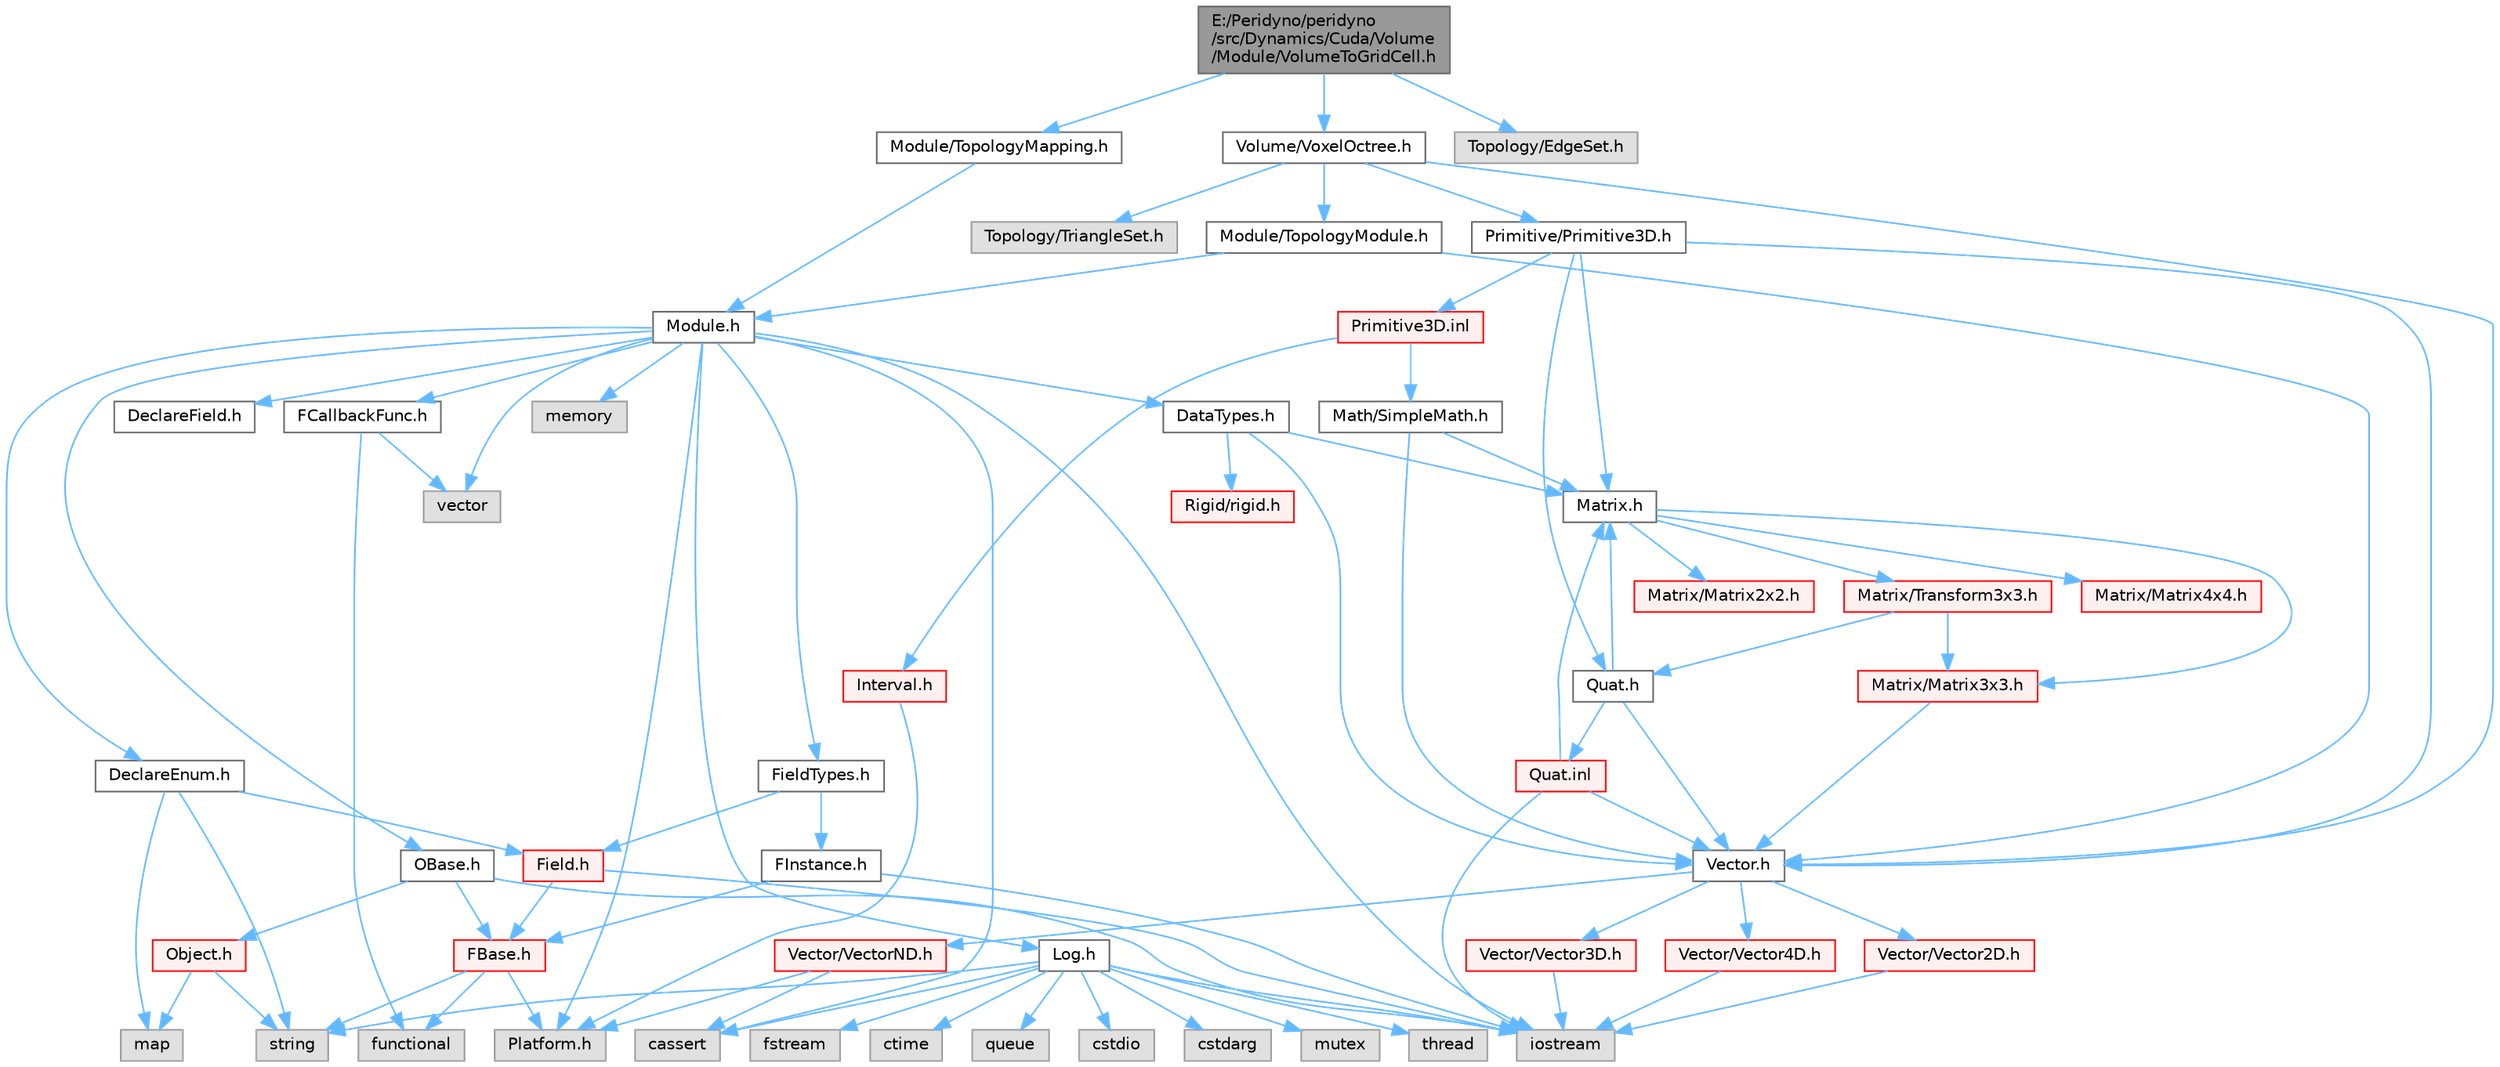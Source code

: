 digraph "E:/Peridyno/peridyno/src/Dynamics/Cuda/Volume/Module/VolumeToGridCell.h"
{
 // LATEX_PDF_SIZE
  bgcolor="transparent";
  edge [fontname=Helvetica,fontsize=10,labelfontname=Helvetica,labelfontsize=10];
  node [fontname=Helvetica,fontsize=10,shape=box,height=0.2,width=0.4];
  Node1 [id="Node000001",label="E:/Peridyno/peridyno\l/src/Dynamics/Cuda/Volume\l/Module/VolumeToGridCell.h",height=0.2,width=0.4,color="gray40", fillcolor="grey60", style="filled", fontcolor="black",tooltip=" "];
  Node1 -> Node2 [id="edge1_Node000001_Node000002",color="steelblue1",style="solid",tooltip=" "];
  Node2 [id="Node000002",label="Module/TopologyMapping.h",height=0.2,width=0.4,color="grey40", fillcolor="white", style="filled",URL="$_topology_mapping_8h.html",tooltip=" "];
  Node2 -> Node3 [id="edge2_Node000002_Node000003",color="steelblue1",style="solid",tooltip=" "];
  Node3 [id="Node000003",label="Module.h",height=0.2,width=0.4,color="grey40", fillcolor="white", style="filled",URL="$_module_8h.html",tooltip=" "];
  Node3 -> Node4 [id="edge3_Node000003_Node000004",color="steelblue1",style="solid",tooltip=" "];
  Node4 [id="Node000004",label="Platform.h",height=0.2,width=0.4,color="grey60", fillcolor="#E0E0E0", style="filled",tooltip=" "];
  Node3 -> Node5 [id="edge4_Node000003_Node000005",color="steelblue1",style="solid",tooltip=" "];
  Node5 [id="Node000005",label="memory",height=0.2,width=0.4,color="grey60", fillcolor="#E0E0E0", style="filled",tooltip=" "];
  Node3 -> Node6 [id="edge5_Node000003_Node000006",color="steelblue1",style="solid",tooltip=" "];
  Node6 [id="Node000006",label="vector",height=0.2,width=0.4,color="grey60", fillcolor="#E0E0E0", style="filled",tooltip=" "];
  Node3 -> Node7 [id="edge6_Node000003_Node000007",color="steelblue1",style="solid",tooltip=" "];
  Node7 [id="Node000007",label="cassert",height=0.2,width=0.4,color="grey60", fillcolor="#E0E0E0", style="filled",tooltip=" "];
  Node3 -> Node8 [id="edge7_Node000003_Node000008",color="steelblue1",style="solid",tooltip=" "];
  Node8 [id="Node000008",label="iostream",height=0.2,width=0.4,color="grey60", fillcolor="#E0E0E0", style="filled",tooltip=" "];
  Node3 -> Node9 [id="edge8_Node000003_Node000009",color="steelblue1",style="solid",tooltip=" "];
  Node9 [id="Node000009",label="OBase.h",height=0.2,width=0.4,color="grey40", fillcolor="white", style="filled",URL="$_o_base_8h.html",tooltip=" "];
  Node9 -> Node8 [id="edge9_Node000009_Node000008",color="steelblue1",style="solid",tooltip=" "];
  Node9 -> Node10 [id="edge10_Node000009_Node000010",color="steelblue1",style="solid",tooltip=" "];
  Node10 [id="Node000010",label="FBase.h",height=0.2,width=0.4,color="red", fillcolor="#FFF0F0", style="filled",URL="$_f_base_8h.html",tooltip=" "];
  Node10 -> Node4 [id="edge11_Node000010_Node000004",color="steelblue1",style="solid",tooltip=" "];
  Node10 -> Node13 [id="edge12_Node000010_Node000013",color="steelblue1",style="solid",tooltip=" "];
  Node13 [id="Node000013",label="string",height=0.2,width=0.4,color="grey60", fillcolor="#E0E0E0", style="filled",tooltip=" "];
  Node10 -> Node14 [id="edge13_Node000010_Node000014",color="steelblue1",style="solid",tooltip=" "];
  Node14 [id="Node000014",label="functional",height=0.2,width=0.4,color="grey60", fillcolor="#E0E0E0", style="filled",tooltip=" "];
  Node9 -> Node16 [id="edge14_Node000009_Node000016",color="steelblue1",style="solid",tooltip=" "];
  Node16 [id="Node000016",label="Object.h",height=0.2,width=0.4,color="red", fillcolor="#FFF0F0", style="filled",URL="$_object_8h.html",tooltip=" "];
  Node16 -> Node13 [id="edge15_Node000016_Node000013",color="steelblue1",style="solid",tooltip=" "];
  Node16 -> Node18 [id="edge16_Node000016_Node000018",color="steelblue1",style="solid",tooltip=" "];
  Node18 [id="Node000018",label="map",height=0.2,width=0.4,color="grey60", fillcolor="#E0E0E0", style="filled",tooltip=" "];
  Node3 -> Node19 [id="edge17_Node000003_Node000019",color="steelblue1",style="solid",tooltip=" "];
  Node19 [id="Node000019",label="Log.h",height=0.2,width=0.4,color="grey40", fillcolor="white", style="filled",URL="$_log_8h.html",tooltip=" "];
  Node19 -> Node20 [id="edge18_Node000019_Node000020",color="steelblue1",style="solid",tooltip=" "];
  Node20 [id="Node000020",label="mutex",height=0.2,width=0.4,color="grey60", fillcolor="#E0E0E0", style="filled",tooltip=" "];
  Node19 -> Node21 [id="edge19_Node000019_Node000021",color="steelblue1",style="solid",tooltip=" "];
  Node21 [id="Node000021",label="thread",height=0.2,width=0.4,color="grey60", fillcolor="#E0E0E0", style="filled",tooltip=" "];
  Node19 -> Node13 [id="edge20_Node000019_Node000013",color="steelblue1",style="solid",tooltip=" "];
  Node19 -> Node22 [id="edge21_Node000019_Node000022",color="steelblue1",style="solid",tooltip=" "];
  Node22 [id="Node000022",label="fstream",height=0.2,width=0.4,color="grey60", fillcolor="#E0E0E0", style="filled",tooltip=" "];
  Node19 -> Node8 [id="edge22_Node000019_Node000008",color="steelblue1",style="solid",tooltip=" "];
  Node19 -> Node23 [id="edge23_Node000019_Node000023",color="steelblue1",style="solid",tooltip=" "];
  Node23 [id="Node000023",label="ctime",height=0.2,width=0.4,color="grey60", fillcolor="#E0E0E0", style="filled",tooltip=" "];
  Node19 -> Node24 [id="edge24_Node000019_Node000024",color="steelblue1",style="solid",tooltip=" "];
  Node24 [id="Node000024",label="queue",height=0.2,width=0.4,color="grey60", fillcolor="#E0E0E0", style="filled",tooltip=" "];
  Node19 -> Node25 [id="edge25_Node000019_Node000025",color="steelblue1",style="solid",tooltip=" "];
  Node25 [id="Node000025",label="cstdio",height=0.2,width=0.4,color="grey60", fillcolor="#E0E0E0", style="filled",tooltip=" "];
  Node19 -> Node7 [id="edge26_Node000019_Node000007",color="steelblue1",style="solid",tooltip=" "];
  Node19 -> Node26 [id="edge27_Node000019_Node000026",color="steelblue1",style="solid",tooltip=" "];
  Node26 [id="Node000026",label="cstdarg",height=0.2,width=0.4,color="grey60", fillcolor="#E0E0E0", style="filled",tooltip=" "];
  Node3 -> Node27 [id="edge28_Node000003_Node000027",color="steelblue1",style="solid",tooltip=" "];
  Node27 [id="Node000027",label="DataTypes.h",height=0.2,width=0.4,color="grey40", fillcolor="white", style="filled",URL="$_data_types_8h.html",tooltip=" "];
  Node27 -> Node28 [id="edge29_Node000027_Node000028",color="steelblue1",style="solid",tooltip=" "];
  Node28 [id="Node000028",label="Vector.h",height=0.2,width=0.4,color="grey40", fillcolor="white", style="filled",URL="$_vector_8h.html",tooltip=" "];
  Node28 -> Node29 [id="edge30_Node000028_Node000029",color="steelblue1",style="solid",tooltip=" "];
  Node29 [id="Node000029",label="Vector/Vector2D.h",height=0.2,width=0.4,color="red", fillcolor="#FFF0F0", style="filled",URL="$_vector2_d_8h.html",tooltip=" "];
  Node29 -> Node8 [id="edge31_Node000029_Node000008",color="steelblue1",style="solid",tooltip=" "];
  Node28 -> Node35 [id="edge32_Node000028_Node000035",color="steelblue1",style="solid",tooltip=" "];
  Node35 [id="Node000035",label="Vector/Vector3D.h",height=0.2,width=0.4,color="red", fillcolor="#FFF0F0", style="filled",URL="$_vector3_d_8h.html",tooltip=" "];
  Node35 -> Node8 [id="edge33_Node000035_Node000008",color="steelblue1",style="solid",tooltip=" "];
  Node28 -> Node38 [id="edge34_Node000028_Node000038",color="steelblue1",style="solid",tooltip=" "];
  Node38 [id="Node000038",label="Vector/Vector4D.h",height=0.2,width=0.4,color="red", fillcolor="#FFF0F0", style="filled",URL="$_vector4_d_8h.html",tooltip=" "];
  Node38 -> Node8 [id="edge35_Node000038_Node000008",color="steelblue1",style="solid",tooltip=" "];
  Node28 -> Node41 [id="edge36_Node000028_Node000041",color="steelblue1",style="solid",tooltip=" "];
  Node41 [id="Node000041",label="Vector/VectorND.h",height=0.2,width=0.4,color="red", fillcolor="#FFF0F0", style="filled",URL="$_vector_n_d_8h.html",tooltip=" "];
  Node41 -> Node7 [id="edge37_Node000041_Node000007",color="steelblue1",style="solid",tooltip=" "];
  Node41 -> Node4 [id="edge38_Node000041_Node000004",color="steelblue1",style="solid",tooltip=" "];
  Node27 -> Node47 [id="edge39_Node000027_Node000047",color="steelblue1",style="solid",tooltip=" "];
  Node47 [id="Node000047",label="Matrix.h",height=0.2,width=0.4,color="grey40", fillcolor="white", style="filled",URL="$_matrix_8h.html",tooltip=" "];
  Node47 -> Node48 [id="edge40_Node000047_Node000048",color="steelblue1",style="solid",tooltip=" "];
  Node48 [id="Node000048",label="Matrix/Matrix2x2.h",height=0.2,width=0.4,color="red", fillcolor="#FFF0F0", style="filled",URL="$_matrix2x2_8h.html",tooltip=" "];
  Node47 -> Node53 [id="edge41_Node000047_Node000053",color="steelblue1",style="solid",tooltip=" "];
  Node53 [id="Node000053",label="Matrix/Matrix3x3.h",height=0.2,width=0.4,color="red", fillcolor="#FFF0F0", style="filled",URL="$_matrix3x3_8h.html",tooltip=" "];
  Node53 -> Node28 [id="edge42_Node000053_Node000028",color="steelblue1",style="solid",tooltip=" "];
  Node47 -> Node56 [id="edge43_Node000047_Node000056",color="steelblue1",style="solid",tooltip=" "];
  Node56 [id="Node000056",label="Matrix/Matrix4x4.h",height=0.2,width=0.4,color="red", fillcolor="#FFF0F0", style="filled",URL="$_matrix4x4_8h.html",tooltip=" "];
  Node47 -> Node59 [id="edge44_Node000047_Node000059",color="steelblue1",style="solid",tooltip=" "];
  Node59 [id="Node000059",label="Matrix/Transform3x3.h",height=0.2,width=0.4,color="red", fillcolor="#FFF0F0", style="filled",URL="$_transform3x3_8h.html",tooltip=" "];
  Node59 -> Node60 [id="edge45_Node000059_Node000060",color="steelblue1",style="solid",tooltip=" "];
  Node60 [id="Node000060",label="Quat.h",height=0.2,width=0.4,color="grey40", fillcolor="white", style="filled",URL="$_quat_8h.html",tooltip="Implementation of quaternion."];
  Node60 -> Node28 [id="edge46_Node000060_Node000028",color="steelblue1",style="solid",tooltip=" "];
  Node60 -> Node47 [id="edge47_Node000060_Node000047",color="steelblue1",style="solid",tooltip=" "];
  Node60 -> Node61 [id="edge48_Node000060_Node000061",color="steelblue1",style="solid",tooltip=" "];
  Node61 [id="Node000061",label="Quat.inl",height=0.2,width=0.4,color="red", fillcolor="#FFF0F0", style="filled",URL="$_quat_8inl.html",tooltip=" "];
  Node61 -> Node8 [id="edge49_Node000061_Node000008",color="steelblue1",style="solid",tooltip=" "];
  Node61 -> Node28 [id="edge50_Node000061_Node000028",color="steelblue1",style="solid",tooltip=" "];
  Node61 -> Node47 [id="edge51_Node000061_Node000047",color="steelblue1",style="solid",tooltip=" "];
  Node59 -> Node53 [id="edge52_Node000059_Node000053",color="steelblue1",style="solid",tooltip=" "];
  Node27 -> Node64 [id="edge53_Node000027_Node000064",color="steelblue1",style="solid",tooltip=" "];
  Node64 [id="Node000064",label="Rigid/rigid.h",height=0.2,width=0.4,color="red", fillcolor="#FFF0F0", style="filled",URL="$rigid_8h.html",tooltip=" "];
  Node3 -> Node68 [id="edge54_Node000003_Node000068",color="steelblue1",style="solid",tooltip=" "];
  Node68 [id="Node000068",label="DeclareEnum.h",height=0.2,width=0.4,color="grey40", fillcolor="white", style="filled",URL="$_declare_enum_8h.html",tooltip=" "];
  Node68 -> Node18 [id="edge55_Node000068_Node000018",color="steelblue1",style="solid",tooltip=" "];
  Node68 -> Node13 [id="edge56_Node000068_Node000013",color="steelblue1",style="solid",tooltip=" "];
  Node68 -> Node69 [id="edge57_Node000068_Node000069",color="steelblue1",style="solid",tooltip=" "];
  Node69 [id="Node000069",label="Field.h",height=0.2,width=0.4,color="red", fillcolor="#FFF0F0", style="filled",URL="$_field_8h.html",tooltip=" "];
  Node69 -> Node8 [id="edge58_Node000069_Node000008",color="steelblue1",style="solid",tooltip=" "];
  Node69 -> Node10 [id="edge59_Node000069_Node000010",color="steelblue1",style="solid",tooltip=" "];
  Node3 -> Node85 [id="edge60_Node000003_Node000085",color="steelblue1",style="solid",tooltip=" "];
  Node85 [id="Node000085",label="DeclareField.h",height=0.2,width=0.4,color="grey40", fillcolor="white", style="filled",URL="$_declare_field_8h.html",tooltip=" "];
  Node3 -> Node86 [id="edge61_Node000003_Node000086",color="steelblue1",style="solid",tooltip=" "];
  Node86 [id="Node000086",label="FCallbackFunc.h",height=0.2,width=0.4,color="grey40", fillcolor="white", style="filled",URL="$_f_callback_func_8h.html",tooltip=" "];
  Node86 -> Node6 [id="edge62_Node000086_Node000006",color="steelblue1",style="solid",tooltip=" "];
  Node86 -> Node14 [id="edge63_Node000086_Node000014",color="steelblue1",style="solid",tooltip=" "];
  Node3 -> Node87 [id="edge64_Node000003_Node000087",color="steelblue1",style="solid",tooltip=" "];
  Node87 [id="Node000087",label="FieldTypes.h",height=0.2,width=0.4,color="grey40", fillcolor="white", style="filled",URL="$_field_types_8h.html",tooltip=" "];
  Node87 -> Node69 [id="edge65_Node000087_Node000069",color="steelblue1",style="solid",tooltip=" "];
  Node87 -> Node88 [id="edge66_Node000087_Node000088",color="steelblue1",style="solid",tooltip=" "];
  Node88 [id="Node000088",label="FInstance.h",height=0.2,width=0.4,color="grey40", fillcolor="white", style="filled",URL="$_f_instance_8h.html",tooltip=" "];
  Node88 -> Node8 [id="edge67_Node000088_Node000008",color="steelblue1",style="solid",tooltip=" "];
  Node88 -> Node10 [id="edge68_Node000088_Node000010",color="steelblue1",style="solid",tooltip=" "];
  Node1 -> Node89 [id="edge69_Node000001_Node000089",color="steelblue1",style="solid",tooltip=" "];
  Node89 [id="Node000089",label="Volume/VoxelOctree.h",height=0.2,width=0.4,color="grey40", fillcolor="white", style="filled",URL="$_voxel_octree_8h.html",tooltip=" "];
  Node89 -> Node90 [id="edge70_Node000089_Node000090",color="steelblue1",style="solid",tooltip=" "];
  Node90 [id="Node000090",label="Topology/TriangleSet.h",height=0.2,width=0.4,color="grey60", fillcolor="#E0E0E0", style="filled",tooltip=" "];
  Node89 -> Node91 [id="edge71_Node000089_Node000091",color="steelblue1",style="solid",tooltip=" "];
  Node91 [id="Node000091",label="Module/TopologyModule.h",height=0.2,width=0.4,color="grey40", fillcolor="white", style="filled",URL="$_topology_module_8h.html",tooltip=" "];
  Node91 -> Node28 [id="edge72_Node000091_Node000028",color="steelblue1",style="solid",tooltip=" "];
  Node91 -> Node3 [id="edge73_Node000091_Node000003",color="steelblue1",style="solid",tooltip=" "];
  Node89 -> Node92 [id="edge74_Node000089_Node000092",color="steelblue1",style="solid",tooltip=" "];
  Node92 [id="Node000092",label="Primitive/Primitive3D.h",height=0.2,width=0.4,color="grey40", fillcolor="white", style="filled",URL="$_primitive3_d_8h.html",tooltip=" "];
  Node92 -> Node28 [id="edge75_Node000092_Node000028",color="steelblue1",style="solid",tooltip=" "];
  Node92 -> Node47 [id="edge76_Node000092_Node000047",color="steelblue1",style="solid",tooltip=" "];
  Node92 -> Node60 [id="edge77_Node000092_Node000060",color="steelblue1",style="solid",tooltip=" "];
  Node92 -> Node93 [id="edge78_Node000092_Node000093",color="steelblue1",style="solid",tooltip=" "];
  Node93 [id="Node000093",label="Primitive3D.inl",height=0.2,width=0.4,color="red", fillcolor="#FFF0F0", style="filled",URL="$_primitive3_d_8inl.html",tooltip=" "];
  Node93 -> Node79 [id="edge79_Node000093_Node000079",color="steelblue1",style="solid",tooltip=" "];
  Node79 [id="Node000079",label="Math/SimpleMath.h",height=0.2,width=0.4,color="grey40", fillcolor="white", style="filled",URL="$_simple_math_8h.html",tooltip=" "];
  Node79 -> Node28 [id="edge80_Node000079_Node000028",color="steelblue1",style="solid",tooltip=" "];
  Node79 -> Node47 [id="edge81_Node000079_Node000047",color="steelblue1",style="solid",tooltip=" "];
  Node93 -> Node94 [id="edge82_Node000093_Node000094",color="steelblue1",style="solid",tooltip=" "];
  Node94 [id="Node000094",label="Interval.h",height=0.2,width=0.4,color="red", fillcolor="#FFF0F0", style="filled",URL="$_interval_8h.html",tooltip=" "];
  Node94 -> Node4 [id="edge83_Node000094_Node000004",color="steelblue1",style="solid",tooltip=" "];
  Node89 -> Node28 [id="edge84_Node000089_Node000028",color="steelblue1",style="solid",tooltip=" "];
  Node1 -> Node96 [id="edge85_Node000001_Node000096",color="steelblue1",style="solid",tooltip=" "];
  Node96 [id="Node000096",label="Topology/EdgeSet.h",height=0.2,width=0.4,color="grey60", fillcolor="#E0E0E0", style="filled",tooltip=" "];
}
